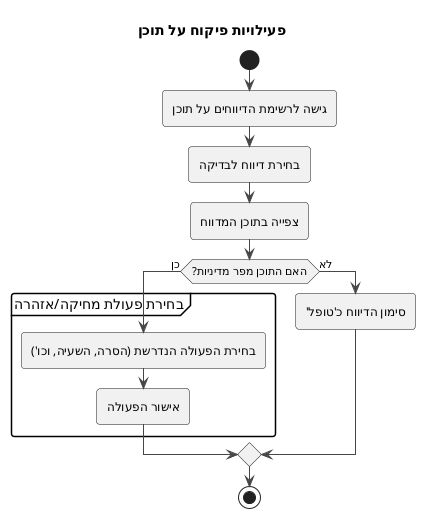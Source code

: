 @startuml
!theme vibrant

title פעילויות פיקוח על תוכן

start
:גישה לרשימת הדיווחים על תוכן;
:בחירת דיווח לבדיקה;
:צפייה בתוכן המדווח;

if (האם התוכן מפר מדיניות?) then (כן)
  partition "בחירת פעולת מחיקה/אזהרה" {
    :בחירת הפעולה הנדרשת (הסרה, השעיה, וכו');
    :אישור הפעולה;
  }
else (לא)
  :סימון הדיווח כ'טופל';
endif

stop

@enduml
